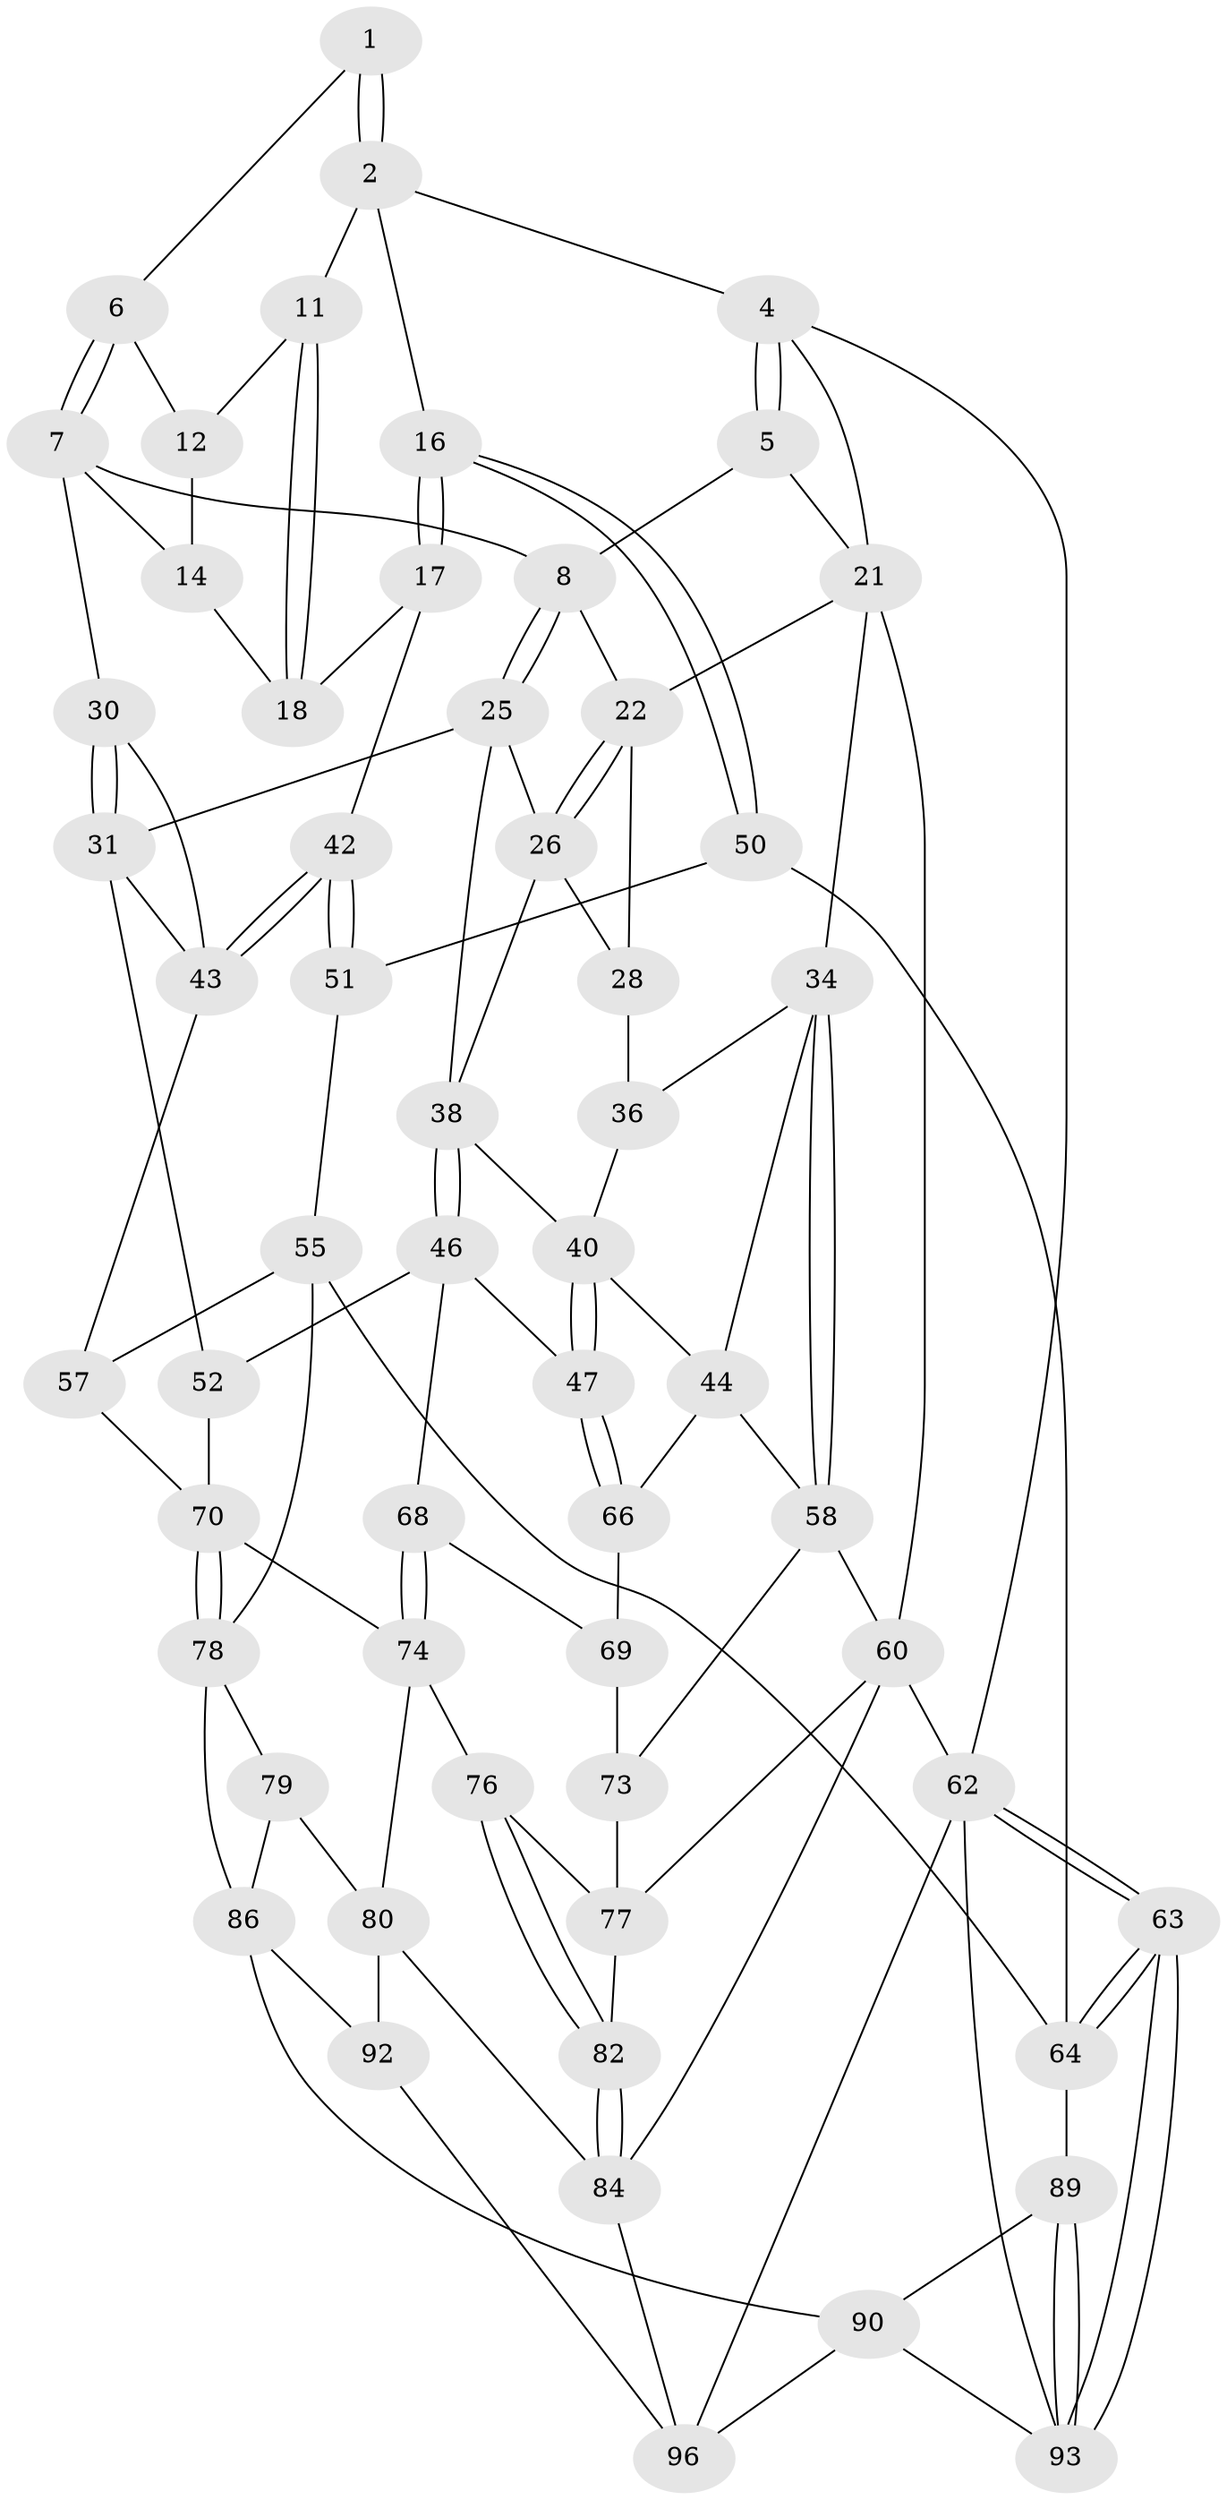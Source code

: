 // Generated by graph-tools (version 1.1) at 2025/24/03/03/25 07:24:38]
// undirected, 58 vertices, 126 edges
graph export_dot {
graph [start="1"]
  node [color=gray90,style=filled];
  1 [pos="+0.8109940170767044+0"];
  2 [pos="+0.9268486803818641+0.08040685422036074",super="+3"];
  4 [pos="+1+0"];
  5 [pos="+0.8106327234304659+0",super="+10"];
  6 [pos="+0.7732830377656282+0"];
  7 [pos="+0.5656590427791692+0.1885275661789806",super="+15"];
  8 [pos="+0.520225731433275+0.16819063774371154",super="+9"];
  11 [pos="+0.9132644133889373+0.11060291480002235"];
  12 [pos="+0.8646840343753445+0.12825130158623133",super="+13"];
  14 [pos="+0.72423151805855+0.232729817919968",super="+19"];
  16 [pos="+1+0.18850407397360486"];
  17 [pos="+1+0.2200787729580434",super="+33"];
  18 [pos="+0.9472727056789866+0.17918963943846442",super="+20"];
  21 [pos="+0+0",super="+24"];
  22 [pos="+0.295238470404172+0.18791510967011843",super="+23"];
  25 [pos="+0.4711689786060728+0.24531411378623758",super="+32"];
  26 [pos="+0.3338721980708777+0.31513387184384545",super="+27"];
  28 [pos="+0.3087105651383572+0.3224585089516835",super="+29"];
  30 [pos="+0.6271623453984545+0.3017669425058481"];
  31 [pos="+0.4971568361223323+0.44844076025488866",super="+49"];
  34 [pos="+0+0.17032030335615855",super="+35"];
  36 [pos="+0.15610024298088573+0.3393409470972972",super="+37"];
  38 [pos="+0.40271596035085716+0.4068504592983094",super="+39"];
  40 [pos="+0.2789488571177254+0.46050840949429767",super="+41"];
  42 [pos="+0.8695091232060479+0.43027657288779736"];
  43 [pos="+0.6624449729922186+0.40694407714530956",super="+48"];
  44 [pos="+0.12818809096013958+0.5052773401976688",super="+45"];
  46 [pos="+0.33466567275196507+0.47022502306449615",super="+53"];
  47 [pos="+0.282609830065027+0.46420686794775823"];
  50 [pos="+1+0.4995799777536374",super="+65"];
  51 [pos="+0.878080513496984+0.45039296886494073",super="+54"];
  52 [pos="+0.4981574761988947+0.5392881981187649"];
  55 [pos="+0.7662459232041494+0.6461677759752994",super="+56"];
  57 [pos="+0.6978739331790618+0.6241049076510271"];
  58 [pos="+0+0.4897483661956071",super="+59"];
  60 [pos="+0+0.9025145201809274",super="+61"];
  62 [pos="+1+1",super="+98"];
  63 [pos="+1+0.8661166769012917"];
  64 [pos="+1+0.7267664660652926",super="+88"];
  66 [pos="+0.2789363828506296+0.4862244716695398",super="+67"];
  68 [pos="+0.32964739992057956+0.5996127929135854"];
  69 [pos="+0.28285799093386393+0.5664274993235878",super="+72"];
  70 [pos="+0.5498121950682667+0.6148528538454661",super="+71"];
  73 [pos="+0.15766996587918844+0.6176687513028705"];
  74 [pos="+0.3395224853371534+0.6607951763295186",super="+75"];
  76 [pos="+0.2702536029633035+0.6958715993711634"];
  77 [pos="+0.19636207703695455+0.6636746967154891",super="+81"];
  78 [pos="+0.5037870807088052+0.7161725099953338",super="+85"];
  79 [pos="+0.4759471174534661+0.7472669922722847"];
  80 [pos="+0.4066151792495464+0.7568447203977284",super="+83"];
  82 [pos="+0.2567354133156623+0.8363041830756812"];
  84 [pos="+0.2828952919576373+0.8656662874571294",super="+94"];
  86 [pos="+0.6325540013519871+0.8697732529698976",super="+87"];
  89 [pos="+0.8446180137078567+0.7957527689328447"];
  90 [pos="+0.8235622337041739+0.8656346852137247",super="+91"];
  92 [pos="+0.4109386564902007+0.9712122123601402"];
  93 [pos="+1+0.8684226886062973",super="+95"];
  96 [pos="+0.6305003343412131+1",super="+97"];
  1 -- 2;
  1 -- 2;
  1 -- 6;
  2 -- 11;
  2 -- 16;
  2 -- 4;
  4 -- 5;
  4 -- 5;
  4 -- 21;
  4 -- 62;
  5 -- 21;
  5 -- 8;
  6 -- 7;
  6 -- 7;
  6 -- 12;
  7 -- 8;
  7 -- 30;
  7 -- 14;
  8 -- 25;
  8 -- 25;
  8 -- 22;
  11 -- 12;
  11 -- 18;
  11 -- 18;
  12 -- 14 [weight=2];
  14 -- 18;
  16 -- 17;
  16 -- 17;
  16 -- 50;
  16 -- 50;
  17 -- 18 [weight=2];
  17 -- 42;
  21 -- 34;
  21 -- 60;
  21 -- 22;
  22 -- 26;
  22 -- 26;
  22 -- 28;
  25 -- 26;
  25 -- 38;
  25 -- 31;
  26 -- 28;
  26 -- 38;
  28 -- 36 [weight=2];
  30 -- 31;
  30 -- 31;
  30 -- 43;
  31 -- 43;
  31 -- 52;
  34 -- 58;
  34 -- 58;
  34 -- 36;
  34 -- 44;
  36 -- 40;
  38 -- 46;
  38 -- 46;
  38 -- 40;
  40 -- 47;
  40 -- 47;
  40 -- 44;
  42 -- 43;
  42 -- 43;
  42 -- 51;
  42 -- 51;
  43 -- 57;
  44 -- 66;
  44 -- 58;
  46 -- 47;
  46 -- 52;
  46 -- 68;
  47 -- 66;
  47 -- 66;
  50 -- 51 [weight=2];
  50 -- 64;
  51 -- 55;
  52 -- 70;
  55 -- 57;
  55 -- 78;
  55 -- 64;
  57 -- 70;
  58 -- 73;
  58 -- 60;
  60 -- 77;
  60 -- 62;
  60 -- 84;
  62 -- 63;
  62 -- 63;
  62 -- 96;
  62 -- 93;
  63 -- 64;
  63 -- 64;
  63 -- 93;
  63 -- 93;
  64 -- 89;
  66 -- 69 [weight=2];
  68 -- 69;
  68 -- 74;
  68 -- 74;
  69 -- 73;
  70 -- 78;
  70 -- 78;
  70 -- 74;
  73 -- 77;
  74 -- 80;
  74 -- 76;
  76 -- 77;
  76 -- 82;
  76 -- 82;
  77 -- 82;
  78 -- 79;
  78 -- 86;
  79 -- 80;
  79 -- 86;
  80 -- 84;
  80 -- 92;
  82 -- 84;
  82 -- 84;
  84 -- 96;
  86 -- 90;
  86 -- 92;
  89 -- 90;
  89 -- 93;
  89 -- 93;
  90 -- 93;
  90 -- 96;
  92 -- 96;
}
